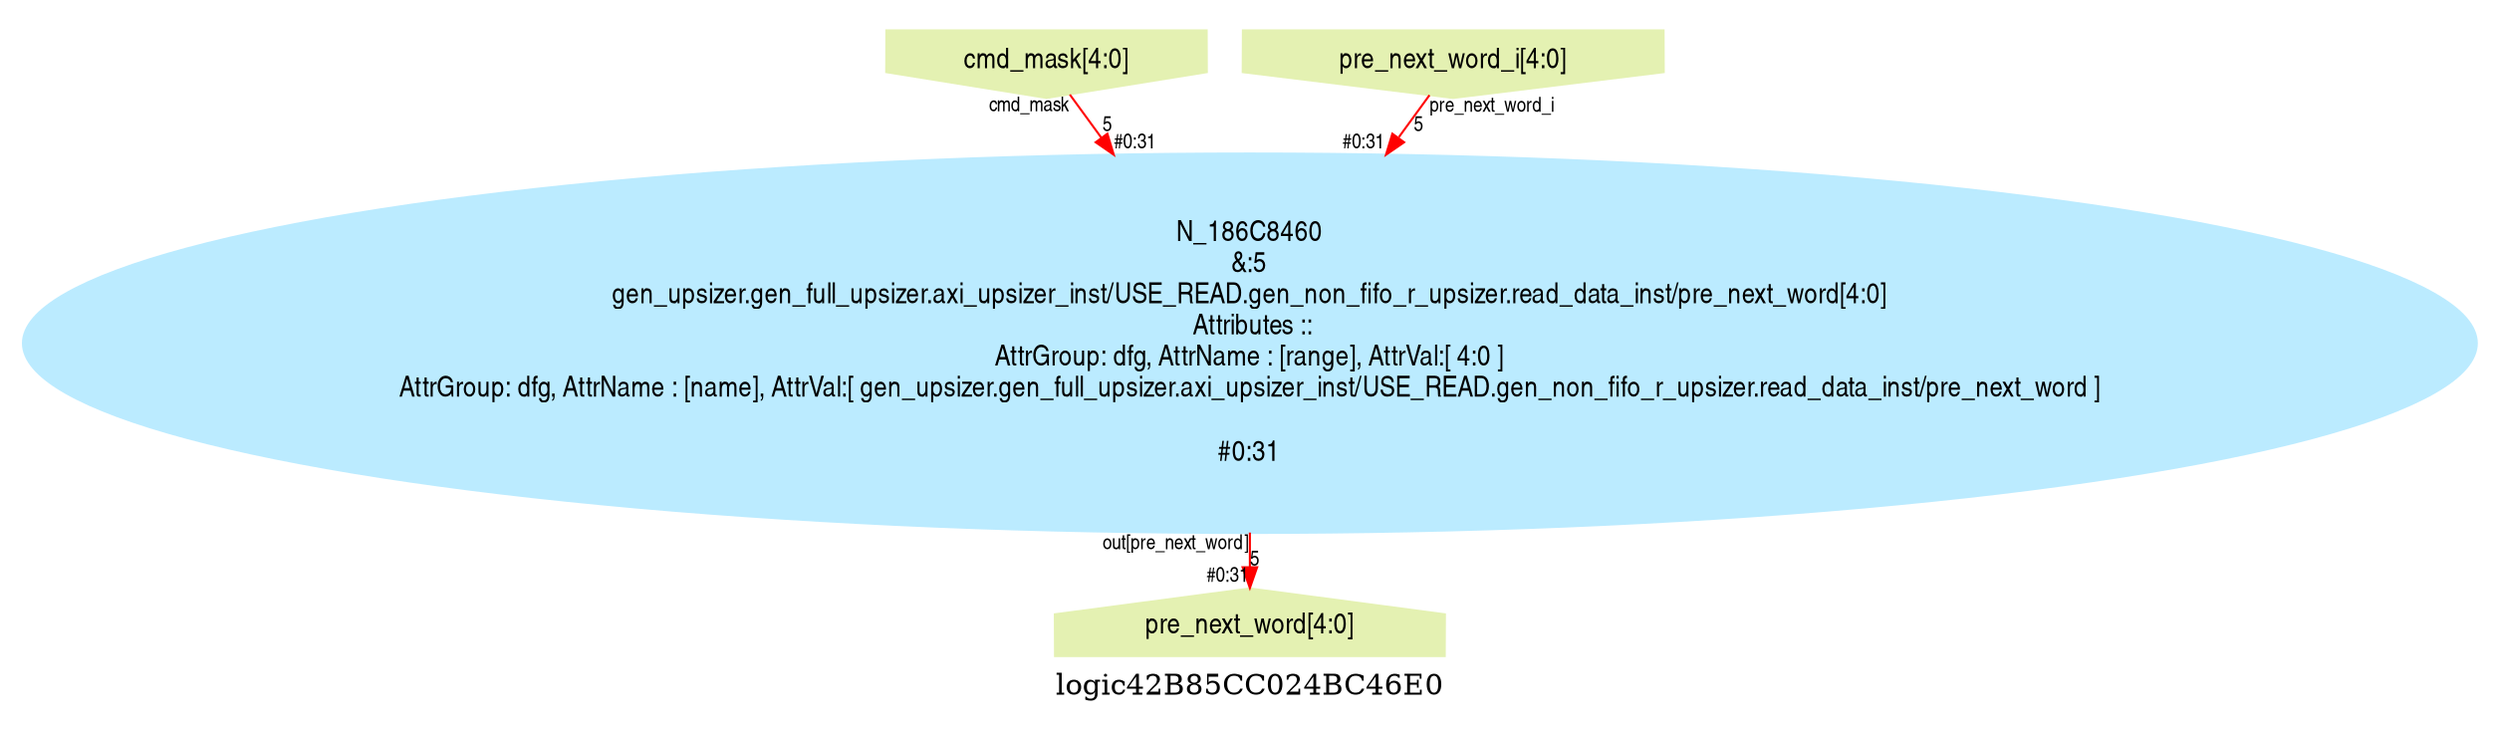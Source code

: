 digraph logic42B85CC024BC46E0 {
graph [label="logic42B85CC024BC46E0", margin="0.1,0.1", size="100,100", ranksep=0.1, splines=true];
node [style=filled, color="#ffee80", fontname=helveticanarrow];
edge [color="#ff0000", fontsize=10, fontname=helveticanarrow];
{ rank = source;logic42B85CC024BC46E0_cmd_mask [label="cmd_mask[4:0]", shape=invhouse, color="#e4f1b2"];
logic42B85CC024BC46E0_pre_next_word_i [label="pre_next_word_i[4:0]", shape=invhouse, color="#e4f1b2"];
}
{ rank = sink;logic42B85CC024BC46E0_pre_next_word [label="pre_next_word[4:0]", shape=house, color="#e4f1b2"];
}
N_186C8460 [label="N_186C8460\n&:5\ngen_upsizer.gen_full_upsizer.axi_upsizer_inst/USE_READ.gen_non_fifo_r_upsizer.read_data_inst/pre_next_word[4:0]\n Attributes ::\nAttrGroup: dfg, AttrName : [range], AttrVal:[ 4:0 ]\nAttrGroup: dfg, AttrName : [name], AttrVal:[ gen_upsizer.gen_full_upsizer.axi_upsizer_inst/USE_READ.gen_non_fifo_r_upsizer.read_data_inst/pre_next_word ]\n\n#0:31\n", color="#bbebff"];
logic42B85CC024BC46E0_cmd_mask -> N_186C8460 [label="5", taillabel=<cmd_mask>, headlabel=<B>, headlabel=<#0:31>];
logic42B85CC024BC46E0_pre_next_word_i -> N_186C8460 [label="5", taillabel=<pre_next_word_i>, headlabel=<A>, headlabel=<#0:31>];
N_186C8460 -> logic42B85CC024BC46E0_pre_next_word [label="5", taillabel=<out[pre_next_word]>, headlabel=<pre_next_word>, headlabel=<#0:31>];
}
